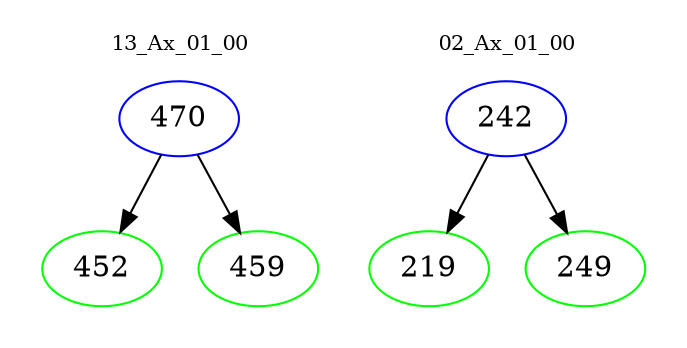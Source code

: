 digraph{
subgraph cluster_0 {
color = white
label = "13_Ax_01_00";
fontsize=10;
T0_470 [label="470", color="blue"]
T0_470 -> T0_452 [color="black"]
T0_452 [label="452", color="green"]
T0_470 -> T0_459 [color="black"]
T0_459 [label="459", color="green"]
}
subgraph cluster_1 {
color = white
label = "02_Ax_01_00";
fontsize=10;
T1_242 [label="242", color="blue"]
T1_242 -> T1_219 [color="black"]
T1_219 [label="219", color="green"]
T1_242 -> T1_249 [color="black"]
T1_249 [label="249", color="green"]
}
}
